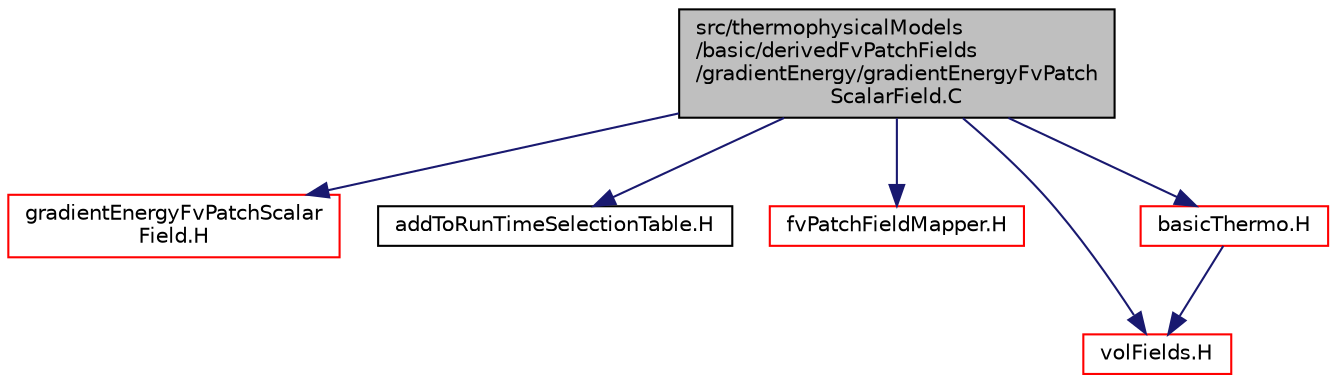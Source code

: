 digraph "src/thermophysicalModels/basic/derivedFvPatchFields/gradientEnergy/gradientEnergyFvPatchScalarField.C"
{
  bgcolor="transparent";
  edge [fontname="Helvetica",fontsize="10",labelfontname="Helvetica",labelfontsize="10"];
  node [fontname="Helvetica",fontsize="10",shape=record];
  Node0 [label="src/thermophysicalModels\l/basic/derivedFvPatchFields\l/gradientEnergy/gradientEnergyFvPatch\lScalarField.C",height=0.2,width=0.4,color="black", fillcolor="grey75", style="filled", fontcolor="black"];
  Node0 -> Node1 [color="midnightblue",fontsize="10",style="solid",fontname="Helvetica"];
  Node1 [label="gradientEnergyFvPatchScalar\lField.H",height=0.2,width=0.4,color="red",URL="$a15728.html"];
  Node0 -> Node207 [color="midnightblue",fontsize="10",style="solid",fontname="Helvetica"];
  Node207 [label="addToRunTimeSelectionTable.H",height=0.2,width=0.4,color="black",URL="$a09989.html",tooltip="Macros for easy insertion into run-time selection tables. "];
  Node0 -> Node208 [color="midnightblue",fontsize="10",style="solid",fontname="Helvetica"];
  Node208 [label="fvPatchFieldMapper.H",height=0.2,width=0.4,color="red",URL="$a02630.html"];
  Node0 -> Node209 [color="midnightblue",fontsize="10",style="solid",fontname="Helvetica"];
  Node209 [label="volFields.H",height=0.2,width=0.4,color="red",URL="$a02912.html"];
  Node0 -> Node321 [color="midnightblue",fontsize="10",style="solid",fontname="Helvetica"];
  Node321 [label="basicThermo.H",height=0.2,width=0.4,color="red",URL="$a15698.html"];
  Node321 -> Node209 [color="midnightblue",fontsize="10",style="solid",fontname="Helvetica"];
}
